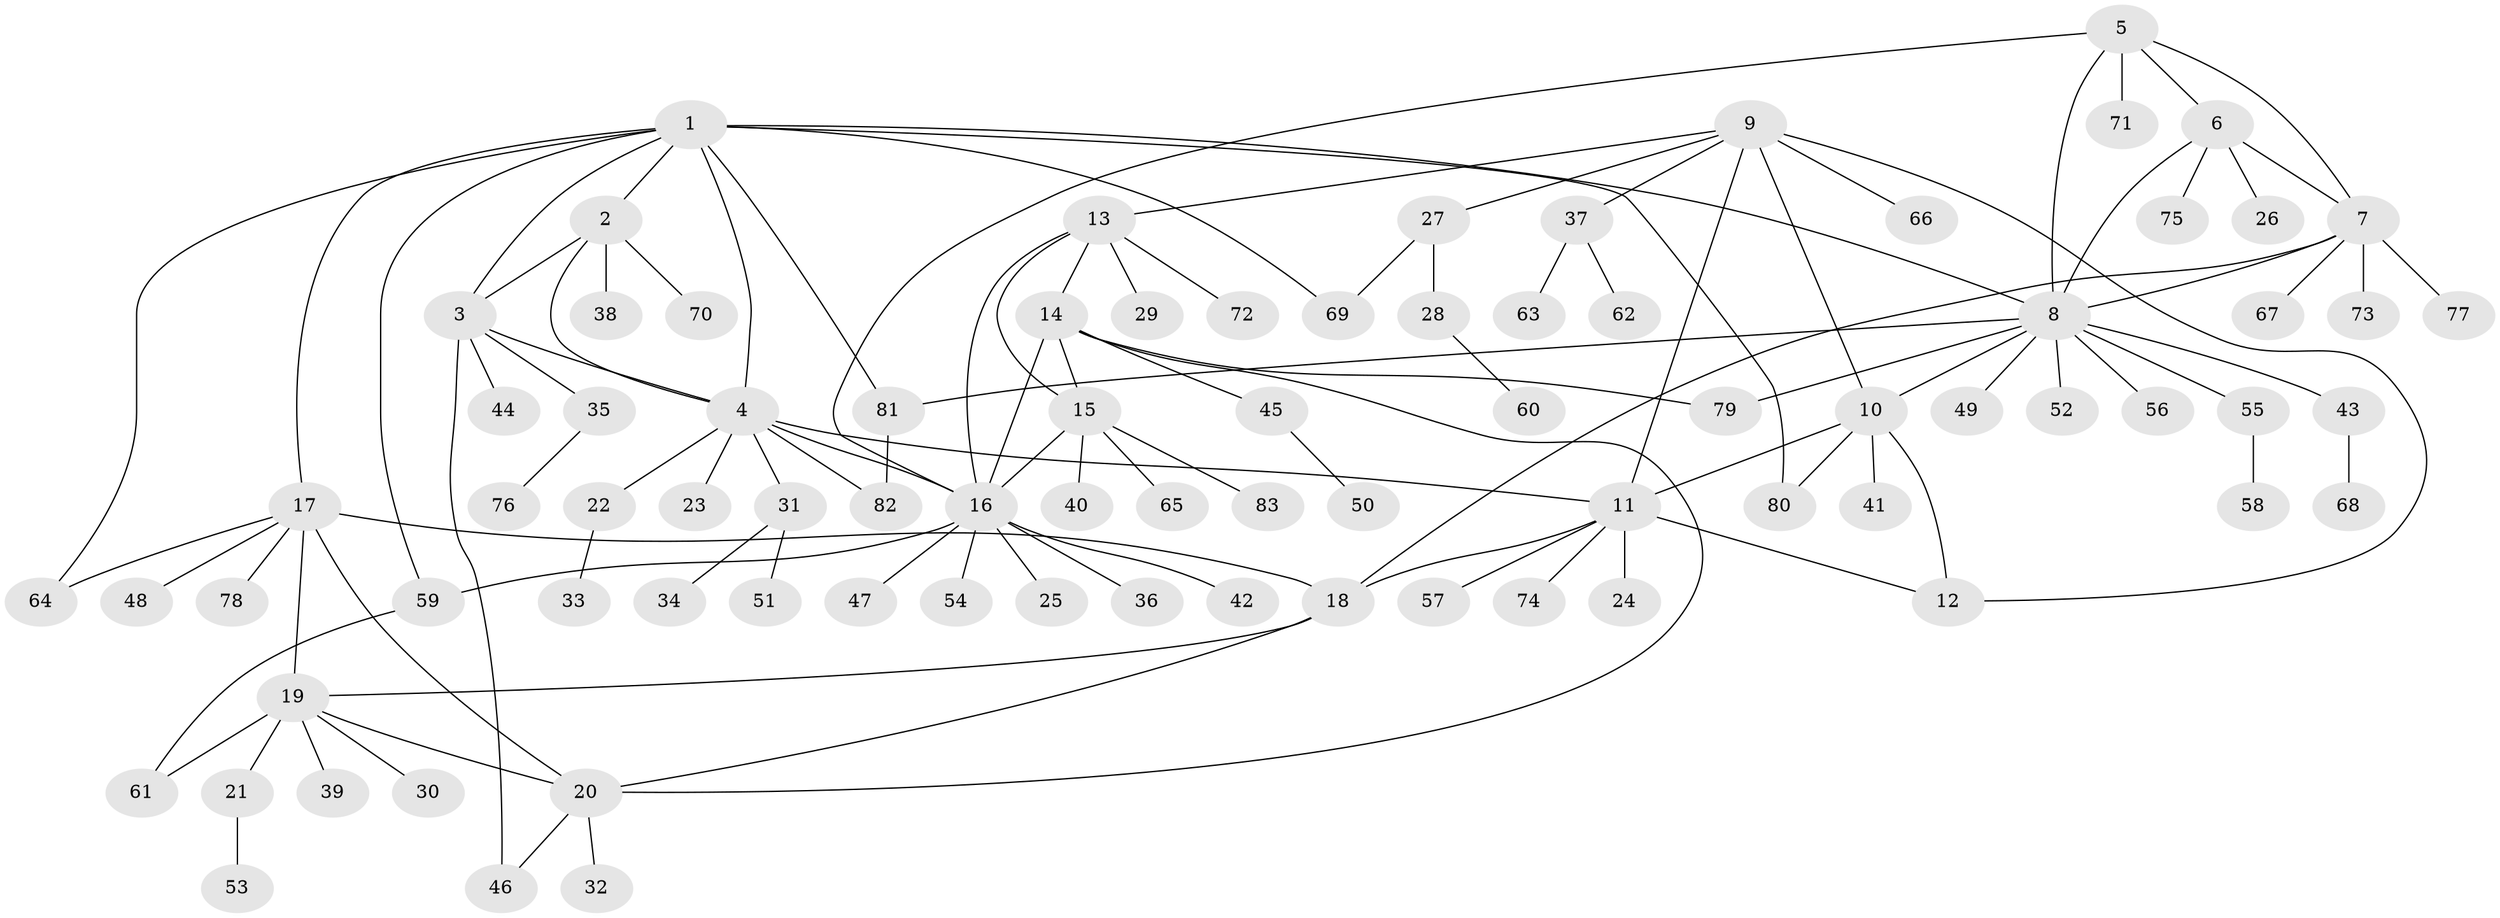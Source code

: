 // Generated by graph-tools (version 1.1) at 2025/11/02/27/25 16:11:30]
// undirected, 83 vertices, 112 edges
graph export_dot {
graph [start="1"]
  node [color=gray90,style=filled];
  1;
  2;
  3;
  4;
  5;
  6;
  7;
  8;
  9;
  10;
  11;
  12;
  13;
  14;
  15;
  16;
  17;
  18;
  19;
  20;
  21;
  22;
  23;
  24;
  25;
  26;
  27;
  28;
  29;
  30;
  31;
  32;
  33;
  34;
  35;
  36;
  37;
  38;
  39;
  40;
  41;
  42;
  43;
  44;
  45;
  46;
  47;
  48;
  49;
  50;
  51;
  52;
  53;
  54;
  55;
  56;
  57;
  58;
  59;
  60;
  61;
  62;
  63;
  64;
  65;
  66;
  67;
  68;
  69;
  70;
  71;
  72;
  73;
  74;
  75;
  76;
  77;
  78;
  79;
  80;
  81;
  82;
  83;
  1 -- 2;
  1 -- 3;
  1 -- 4;
  1 -- 8;
  1 -- 17;
  1 -- 59;
  1 -- 64;
  1 -- 69;
  1 -- 80;
  1 -- 81;
  2 -- 3;
  2 -- 4;
  2 -- 38;
  2 -- 70;
  3 -- 4;
  3 -- 35;
  3 -- 44;
  3 -- 46;
  4 -- 11;
  4 -- 16;
  4 -- 22;
  4 -- 23;
  4 -- 31;
  4 -- 82;
  5 -- 6;
  5 -- 7;
  5 -- 8;
  5 -- 16;
  5 -- 71;
  6 -- 7;
  6 -- 8;
  6 -- 26;
  6 -- 75;
  7 -- 8;
  7 -- 18;
  7 -- 67;
  7 -- 73;
  7 -- 77;
  8 -- 10;
  8 -- 43;
  8 -- 49;
  8 -- 52;
  8 -- 55;
  8 -- 56;
  8 -- 79;
  8 -- 81;
  9 -- 10;
  9 -- 11;
  9 -- 12;
  9 -- 13;
  9 -- 27;
  9 -- 37;
  9 -- 66;
  10 -- 11;
  10 -- 12;
  10 -- 41;
  10 -- 80;
  11 -- 12;
  11 -- 18;
  11 -- 24;
  11 -- 57;
  11 -- 74;
  13 -- 14;
  13 -- 15;
  13 -- 16;
  13 -- 29;
  13 -- 72;
  14 -- 15;
  14 -- 16;
  14 -- 20;
  14 -- 45;
  14 -- 79;
  15 -- 16;
  15 -- 40;
  15 -- 65;
  15 -- 83;
  16 -- 25;
  16 -- 36;
  16 -- 42;
  16 -- 47;
  16 -- 54;
  16 -- 59;
  17 -- 18;
  17 -- 19;
  17 -- 20;
  17 -- 48;
  17 -- 64;
  17 -- 78;
  18 -- 19;
  18 -- 20;
  19 -- 20;
  19 -- 21;
  19 -- 30;
  19 -- 39;
  19 -- 61;
  20 -- 32;
  20 -- 46;
  21 -- 53;
  22 -- 33;
  27 -- 28;
  27 -- 69;
  28 -- 60;
  31 -- 34;
  31 -- 51;
  35 -- 76;
  37 -- 62;
  37 -- 63;
  43 -- 68;
  45 -- 50;
  55 -- 58;
  59 -- 61;
  81 -- 82;
}
